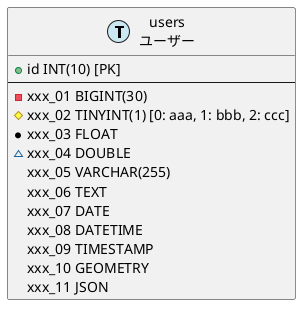 @startuml

!define TRANSACTION CAE7F2

entity users as "users\nユーザー" <<T,TRANSACTION>> {
  + id INT(10) [PK]
  --
  - xxx_01 BIGINT(30)
  # xxx_02 TINYINT(1) [0: aaa, 1: bbb, 2: ccc]
  * xxx_03 FLOAT
  ~ xxx_04 DOUBLE
  xxx_05 VARCHAR(255)
  xxx_06 TEXT
  xxx_07 DATE
  xxx_08 DATETIME
  xxx_09 TIMESTAMP
  xxx_10 GEOMETRY
  xxx_11 JSON
}

@enduml
